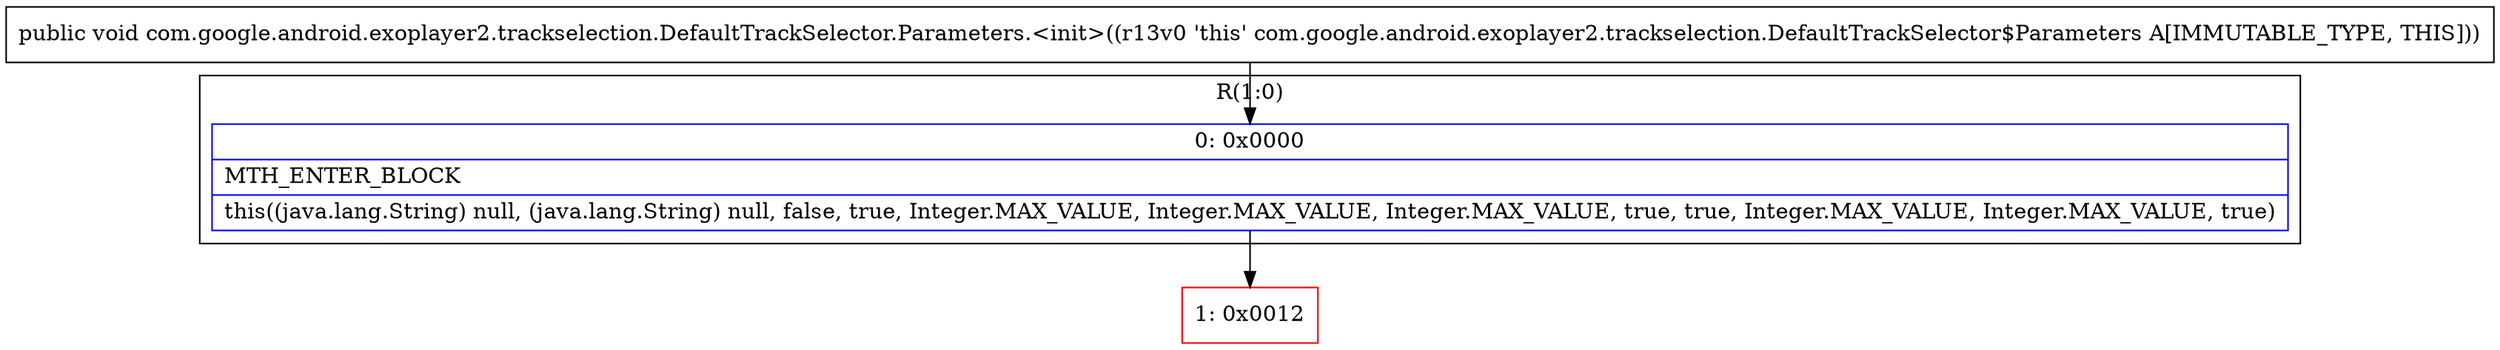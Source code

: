 digraph "CFG forcom.google.android.exoplayer2.trackselection.DefaultTrackSelector.Parameters.\<init\>()V" {
subgraph cluster_Region_1867368336 {
label = "R(1:0)";
node [shape=record,color=blue];
Node_0 [shape=record,label="{0\:\ 0x0000|MTH_ENTER_BLOCK\l|this((java.lang.String) null, (java.lang.String) null, false, true, Integer.MAX_VALUE, Integer.MAX_VALUE, Integer.MAX_VALUE, true, true, Integer.MAX_VALUE, Integer.MAX_VALUE, true)\l}"];
}
Node_1 [shape=record,color=red,label="{1\:\ 0x0012}"];
MethodNode[shape=record,label="{public void com.google.android.exoplayer2.trackselection.DefaultTrackSelector.Parameters.\<init\>((r13v0 'this' com.google.android.exoplayer2.trackselection.DefaultTrackSelector$Parameters A[IMMUTABLE_TYPE, THIS])) }"];
MethodNode -> Node_0;
Node_0 -> Node_1;
}

